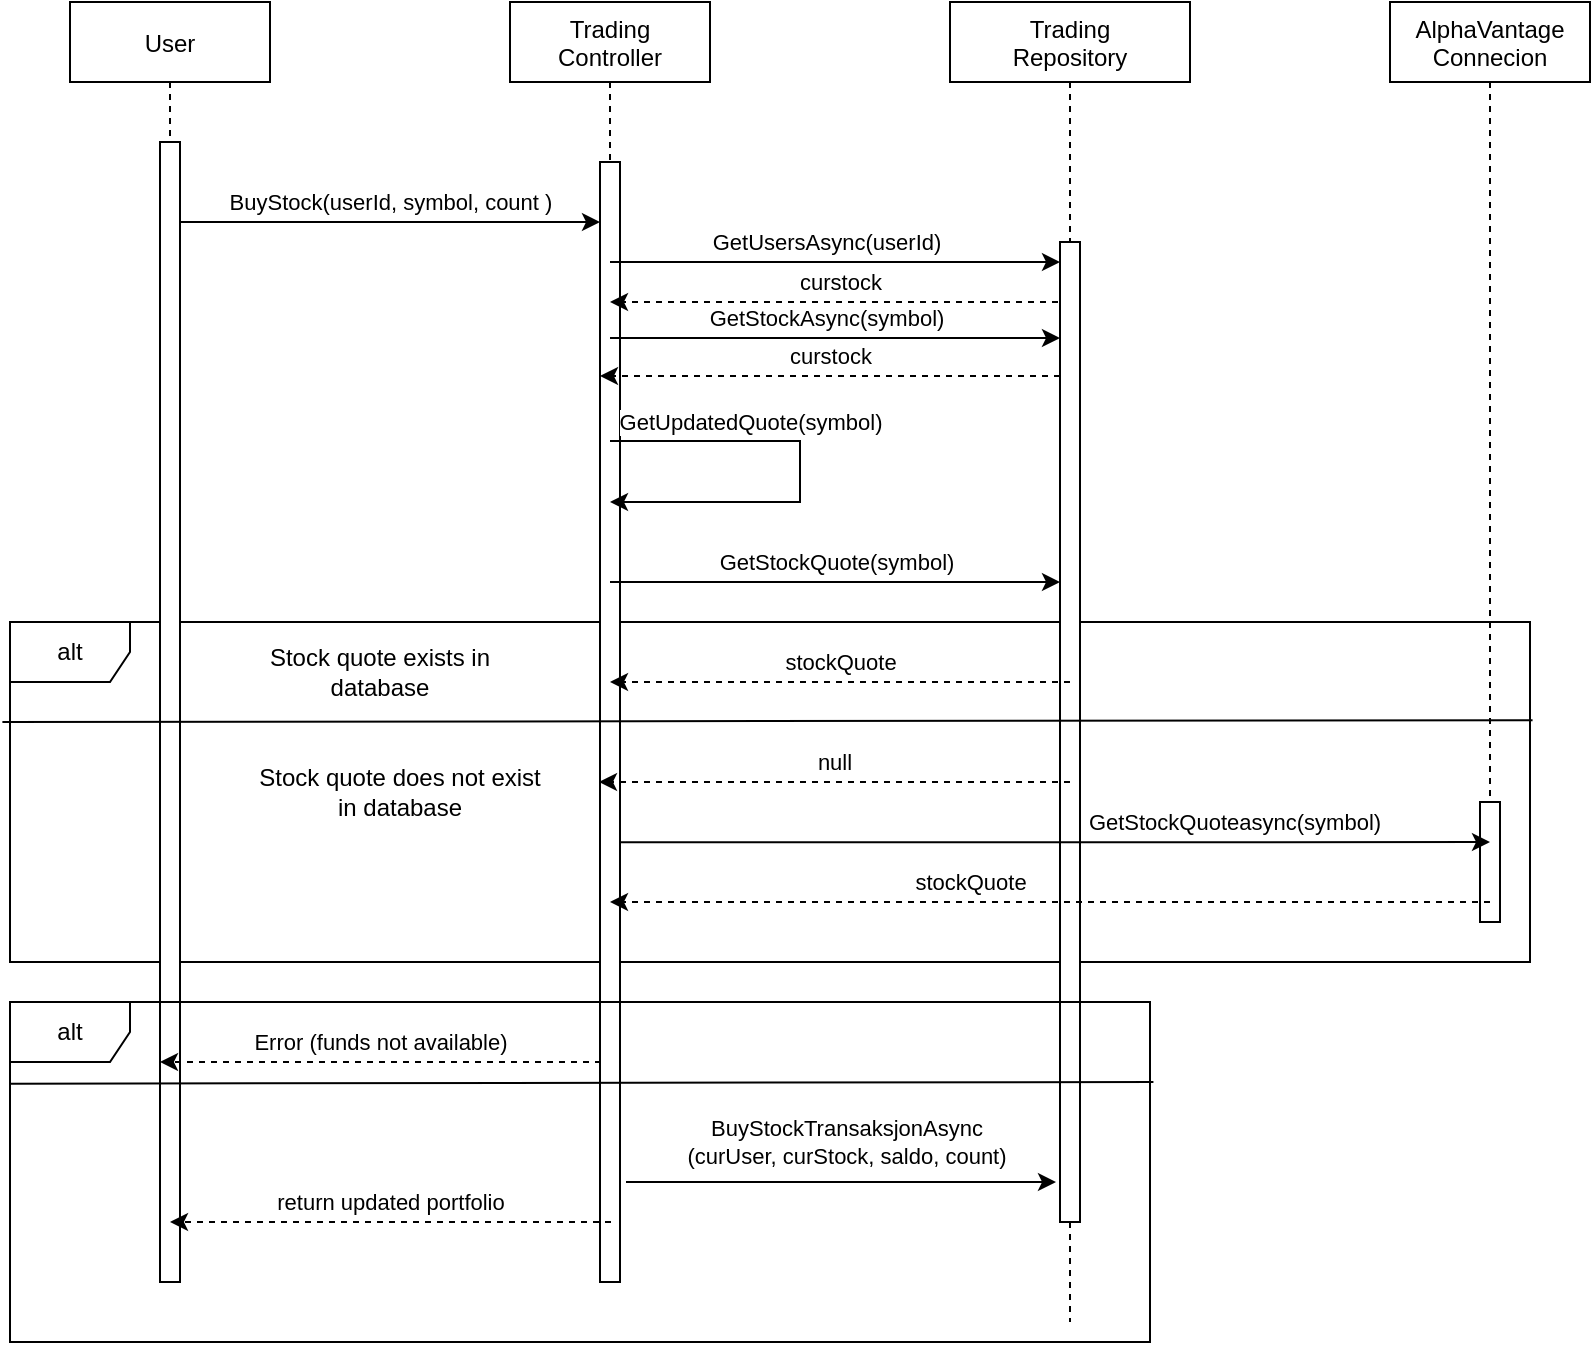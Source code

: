 <mxfile version="19.0.2" type="device"><diagram id="kgpKYQtTHZ0yAKxKKP6v" name="Page-1"><mxGraphModel dx="996" dy="711" grid="1" gridSize="10" guides="1" tooltips="1" connect="1" arrows="1" fold="1" page="1" pageScale="1" pageWidth="850" pageHeight="1100" math="0" shadow="0"><root><mxCell id="0"/><mxCell id="1" parent="0"/><mxCell id="GTGPP3s-mouSi9Ij0KHs-1" value="alt" style="shape=umlFrame;whiteSpace=wrap;html=1;" parent="1" vertex="1"><mxGeometry x="10" y="390" width="760" height="170" as="geometry"/></mxCell><mxCell id="3nuBFxr9cyL0pnOWT2aG-1" value="User" style="shape=umlLifeline;perimeter=lifelinePerimeter;container=1;collapsible=0;recursiveResize=0;rounded=0;shadow=0;strokeWidth=1;" parent="1" vertex="1"><mxGeometry x="40" y="80" width="100" height="640" as="geometry"/></mxCell><mxCell id="3nuBFxr9cyL0pnOWT2aG-2" value="" style="points=[];perimeter=orthogonalPerimeter;rounded=0;shadow=0;strokeWidth=1;" parent="3nuBFxr9cyL0pnOWT2aG-1" vertex="1"><mxGeometry x="45" y="70" width="10" height="570" as="geometry"/></mxCell><mxCell id="FlHoG6AUQunu3s5hvY7K-34" value="" style="endArrow=classic;html=1;rounded=0;dashed=1;strokeColor=default;jumpStyle=gap;exitX=0.5;exitY=0.625;exitDx=0;exitDy=0;exitPerimeter=0;" parent="3nuBFxr9cyL0pnOWT2aG-1" edge="1"><mxGeometry relative="1" as="geometry"><mxPoint x="265.5" y="530" as="sourcePoint"/><mxPoint x="45" y="530" as="targetPoint"/><Array as="points"><mxPoint x="165.5" y="530"/></Array></mxGeometry></mxCell><mxCell id="FlHoG6AUQunu3s5hvY7K-35" value="Error (funds not available)" style="edgeLabel;resizable=0;html=1;align=center;verticalAlign=middle;" parent="FlHoG6AUQunu3s5hvY7K-34" connectable="0" vertex="1"><mxGeometry relative="1" as="geometry"><mxPoint y="-10" as="offset"/></mxGeometry></mxCell><mxCell id="3nuBFxr9cyL0pnOWT2aG-5" value="Trading&#10;Controller" style="shape=umlLifeline;perimeter=lifelinePerimeter;container=1;collapsible=0;recursiveResize=0;rounded=0;shadow=0;strokeWidth=1;" parent="1" vertex="1"><mxGeometry x="260" y="80" width="100" height="640" as="geometry"/></mxCell><mxCell id="3nuBFxr9cyL0pnOWT2aG-6" value="" style="points=[];perimeter=orthogonalPerimeter;rounded=0;shadow=0;strokeWidth=1;" parent="3nuBFxr9cyL0pnOWT2aG-5" vertex="1"><mxGeometry x="45" y="80" width="10" height="560" as="geometry"/></mxCell><mxCell id="FlHoG6AUQunu3s5hvY7K-1" value="Trading&#10;Repository" style="shape=umlLifeline;perimeter=lifelinePerimeter;container=1;collapsible=0;recursiveResize=0;rounded=0;shadow=0;strokeWidth=1;" parent="1" vertex="1"><mxGeometry x="480" y="80" width="120" height="660" as="geometry"/></mxCell><mxCell id="NDcwWwDppZ4nY_Y56xcR-1" value="" style="endArrow=classic;html=1;rounded=0;" edge="1" parent="FlHoG6AUQunu3s5hvY7K-1"><mxGeometry relative="1" as="geometry"><mxPoint x="-170" y="130" as="sourcePoint"/><mxPoint x="55" y="130" as="targetPoint"/><Array as="points"/></mxGeometry></mxCell><object label="GetUsersAsync(userId)" id="NDcwWwDppZ4nY_Y56xcR-2"><mxCell style="edgeLabel;resizable=0;align=center;verticalAlign=middle;html=1;" connectable="0" vertex="1" parent="NDcwWwDppZ4nY_Y56xcR-1"><mxGeometry relative="1" as="geometry"><mxPoint x="-5" y="-10" as="offset"/></mxGeometry></mxCell></object><mxCell id="NDcwWwDppZ4nY_Y56xcR-3" value="" style="endArrow=classic;html=1;rounded=0;dashed=1;strokeColor=default;jumpStyle=gap;" edge="1" parent="FlHoG6AUQunu3s5hvY7K-1"><mxGeometry relative="1" as="geometry"><mxPoint x="60" y="150" as="sourcePoint"/><mxPoint x="-170" y="150" as="targetPoint"/><Array as="points"><mxPoint x="-49.5" y="150"/></Array></mxGeometry></mxCell><mxCell id="NDcwWwDppZ4nY_Y56xcR-4" value="curstock" style="edgeLabel;resizable=0;html=1;align=center;verticalAlign=middle;" connectable="0" vertex="1" parent="NDcwWwDppZ4nY_Y56xcR-3"><mxGeometry relative="1" as="geometry"><mxPoint y="-10" as="offset"/></mxGeometry></mxCell><mxCell id="FlHoG6AUQunu3s5hvY7K-2" value="" style="points=[];perimeter=orthogonalPerimeter;rounded=0;shadow=0;strokeWidth=1;" parent="FlHoG6AUQunu3s5hvY7K-1" vertex="1"><mxGeometry x="55" y="120" width="10" height="490" as="geometry"/></mxCell><mxCell id="FlHoG6AUQunu3s5hvY7K-7" value="" style="endArrow=classic;html=1;rounded=0;" parent="1" edge="1"><mxGeometry relative="1" as="geometry"><mxPoint x="310" y="248" as="sourcePoint"/><mxPoint x="535" y="248" as="targetPoint"/><Array as="points"/></mxGeometry></mxCell><object label="GetStockAsync(symbol)" id="FlHoG6AUQunu3s5hvY7K-8"><mxCell style="edgeLabel;resizable=0;align=center;verticalAlign=middle;html=1;" parent="FlHoG6AUQunu3s5hvY7K-7" connectable="0" vertex="1"><mxGeometry relative="1" as="geometry"><mxPoint x="-5" y="-10" as="offset"/></mxGeometry></mxCell></object><mxCell id="FlHoG6AUQunu3s5hvY7K-3" value="AlphaVantage&#10;Connecion" style="shape=umlLifeline;perimeter=lifelinePerimeter;container=1;collapsible=0;recursiveResize=0;rounded=0;shadow=0;strokeWidth=1;" parent="1" vertex="1"><mxGeometry x="700" y="80" width="100" height="460" as="geometry"/></mxCell><mxCell id="FlHoG6AUQunu3s5hvY7K-4" value="" style="points=[];perimeter=orthogonalPerimeter;rounded=0;shadow=0;strokeWidth=1;" parent="FlHoG6AUQunu3s5hvY7K-3" vertex="1"><mxGeometry x="45" y="400" width="10" height="60" as="geometry"/></mxCell><mxCell id="FlHoG6AUQunu3s5hvY7K-5" value="" style="endArrow=classic;html=1;rounded=0;" parent="1" source="3nuBFxr9cyL0pnOWT2aG-2" target="3nuBFxr9cyL0pnOWT2aG-6" edge="1"><mxGeometry relative="1" as="geometry"><mxPoint x="100" y="180" as="sourcePoint"/><mxPoint x="290" y="180" as="targetPoint"/><Array as="points"><mxPoint x="190" y="190"/></Array></mxGeometry></mxCell><object label="BuyStock(userId, symbol, count )" id="FlHoG6AUQunu3s5hvY7K-6"><mxCell style="edgeLabel;resizable=0;align=center;verticalAlign=middle;html=1;" parent="FlHoG6AUQunu3s5hvY7K-5" connectable="0" vertex="1"><mxGeometry relative="1" as="geometry"><mxPoint y="-10" as="offset"/></mxGeometry></mxCell></object><mxCell id="FlHoG6AUQunu3s5hvY7K-16" value="" style="endArrow=classic;html=1;rounded=0;dashed=1;strokeColor=default;jumpStyle=gap;" parent="1" edge="1"><mxGeometry relative="1" as="geometry"><mxPoint x="535" y="267" as="sourcePoint"/><mxPoint x="305" y="267" as="targetPoint"/><Array as="points"><mxPoint x="425.5" y="267"/></Array></mxGeometry></mxCell><mxCell id="FlHoG6AUQunu3s5hvY7K-17" value="curstock" style="edgeLabel;resizable=0;html=1;align=center;verticalAlign=middle;" parent="FlHoG6AUQunu3s5hvY7K-16" connectable="0" vertex="1"><mxGeometry relative="1" as="geometry"><mxPoint y="-10" as="offset"/></mxGeometry></mxCell><mxCell id="FlHoG6AUQunu3s5hvY7K-20" value="" style="endArrow=classic;html=1;rounded=0;" parent="1" target="3nuBFxr9cyL0pnOWT2aG-5" edge="1"><mxGeometry relative="1" as="geometry"><mxPoint x="310" y="299.5" as="sourcePoint"/><mxPoint x="405" y="370" as="targetPoint"/><Array as="points"><mxPoint x="405" y="299.5"/><mxPoint x="405" y="330"/></Array></mxGeometry></mxCell><object label="GetUpdatedQuote(symbol)" id="FlHoG6AUQunu3s5hvY7K-21"><mxCell style="edgeLabel;resizable=0;align=center;verticalAlign=middle;html=1;" parent="FlHoG6AUQunu3s5hvY7K-20" connectable="0" vertex="1"><mxGeometry relative="1" as="geometry"><mxPoint x="-25" y="-25" as="offset"/></mxGeometry></mxCell></object><mxCell id="FlHoG6AUQunu3s5hvY7K-23" value="" style="endArrow=classic;html=1;rounded=0;" parent="1" target="FlHoG6AUQunu3s5hvY7K-2" edge="1"><mxGeometry relative="1" as="geometry"><mxPoint x="310" y="370" as="sourcePoint"/><mxPoint x="520" y="370" as="targetPoint"/><Array as="points"><mxPoint x="405" y="370"/></Array></mxGeometry></mxCell><object label="GetStockQuote(symbol)" id="FlHoG6AUQunu3s5hvY7K-24"><mxCell style="edgeLabel;resizable=0;align=center;verticalAlign=middle;html=1;" parent="FlHoG6AUQunu3s5hvY7K-23" connectable="0" vertex="1"><mxGeometry relative="1" as="geometry"><mxPoint y="-10" as="offset"/></mxGeometry></mxCell></object><mxCell id="FlHoG6AUQunu3s5hvY7K-25" value="" style="endArrow=classic;html=1;rounded=0;dashed=1;strokeColor=default;jumpStyle=gap;" parent="1" edge="1"><mxGeometry relative="1" as="geometry"><mxPoint x="540" y="420" as="sourcePoint"/><mxPoint x="310" y="420" as="targetPoint"/><Array as="points"><mxPoint x="430.5" y="420"/></Array></mxGeometry></mxCell><mxCell id="FlHoG6AUQunu3s5hvY7K-26" value="stockQuote" style="edgeLabel;resizable=0;html=1;align=center;verticalAlign=middle;" parent="FlHoG6AUQunu3s5hvY7K-25" connectable="0" vertex="1"><mxGeometry relative="1" as="geometry"><mxPoint y="-10" as="offset"/></mxGeometry></mxCell><mxCell id="FlHoG6AUQunu3s5hvY7K-32" value="" style="endArrow=classic;html=1;rounded=0;dashed=1;strokeColor=default;jumpStyle=gap;" parent="1" edge="1"><mxGeometry relative="1" as="geometry"><mxPoint x="750" y="530" as="sourcePoint"/><mxPoint x="310" y="530" as="targetPoint"/><Array as="points"><mxPoint x="610" y="530"/><mxPoint x="390" y="530"/><mxPoint x="320" y="530"/></Array></mxGeometry></mxCell><mxCell id="FlHoG6AUQunu3s5hvY7K-33" value="stockQuote" style="edgeLabel;resizable=0;html=1;align=center;verticalAlign=middle;" parent="FlHoG6AUQunu3s5hvY7K-32" connectable="0" vertex="1"><mxGeometry relative="1" as="geometry"><mxPoint x="-40" y="-10" as="offset"/></mxGeometry></mxCell><mxCell id="FlHoG6AUQunu3s5hvY7K-30" value="" style="endArrow=classic;html=1;rounded=0;dashed=1;strokeColor=default;jumpStyle=gap;exitX=0.5;exitY=0.551;exitDx=0;exitDy=0;exitPerimeter=0;" parent="1" edge="1" source="FlHoG6AUQunu3s5hvY7K-2"><mxGeometry relative="1" as="geometry"><mxPoint x="525" y="470" as="sourcePoint"/><mxPoint x="304.5" y="470" as="targetPoint"/><Array as="points"><mxPoint x="425" y="470"/></Array></mxGeometry></mxCell><mxCell id="FlHoG6AUQunu3s5hvY7K-31" value="null" style="edgeLabel;resizable=0;html=1;align=center;verticalAlign=middle;" parent="FlHoG6AUQunu3s5hvY7K-30" connectable="0" vertex="1"><mxGeometry relative="1" as="geometry"><mxPoint y="-10" as="offset"/></mxGeometry></mxCell><mxCell id="FlHoG6AUQunu3s5hvY7K-38" value="" style="endArrow=classic;html=1;rounded=0;dashed=1;strokeColor=default;jumpStyle=gap;exitX=0.5;exitY=0.625;exitDx=0;exitDy=0;exitPerimeter=0;" parent="1" edge="1"><mxGeometry relative="1" as="geometry"><mxPoint x="310.5" y="690" as="sourcePoint"/><mxPoint x="90" y="690" as="targetPoint"/><Array as="points"><mxPoint x="210.5" y="690"/></Array></mxGeometry></mxCell><mxCell id="FlHoG6AUQunu3s5hvY7K-39" value="return updated portfolio" style="edgeLabel;resizable=0;html=1;align=center;verticalAlign=middle;" parent="FlHoG6AUQunu3s5hvY7K-38" connectable="0" vertex="1"><mxGeometry relative="1" as="geometry"><mxPoint y="-10" as="offset"/></mxGeometry></mxCell><mxCell id="FlHoG6AUQunu3s5hvY7K-36" value="" style="endArrow=classic;html=1;rounded=0;" parent="1" edge="1"><mxGeometry relative="1" as="geometry"><mxPoint x="318" y="670" as="sourcePoint"/><mxPoint x="533" y="670" as="targetPoint"/><Array as="points"><mxPoint x="413" y="670"/></Array></mxGeometry></mxCell><object label="BuyStockTransaksjonAsync &lt;br&gt;(curUser, curStock, saldo, count)" id="FlHoG6AUQunu3s5hvY7K-37"><mxCell style="edgeLabel;resizable=0;align=center;verticalAlign=middle;html=1;" parent="FlHoG6AUQunu3s5hvY7K-36" connectable="0" vertex="1"><mxGeometry relative="1" as="geometry"><mxPoint x="2" y="-20" as="offset"/></mxGeometry></mxCell></object><mxCell id="GTGPP3s-mouSi9Ij0KHs-2" value="alt" style="shape=umlFrame;whiteSpace=wrap;html=1;" parent="1" vertex="1"><mxGeometry x="10" y="580" width="570" height="170" as="geometry"/></mxCell><mxCell id="GTGPP3s-mouSi9Ij0KHs-7" value="" style="endArrow=none;html=1;rounded=0;entryX=1.003;entryY=0.289;entryDx=0;entryDy=0;entryPerimeter=0;exitX=-0.005;exitY=0.294;exitDx=0;exitDy=0;exitPerimeter=0;" parent="1" edge="1" source="GTGPP3s-mouSi9Ij0KHs-1"><mxGeometry width="50" height="50" relative="1" as="geometry"><mxPoint x="199" y="440" as="sourcePoint"/><mxPoint x="771.28" y="439.13" as="targetPoint"/></mxGeometry></mxCell><mxCell id="GTGPP3s-mouSi9Ij0KHs-8" value="" style="endArrow=none;html=1;rounded=0;entryX=1.003;entryY=0.289;entryDx=0;entryDy=0;entryPerimeter=0;" parent="1" edge="1"><mxGeometry width="50" height="50" relative="1" as="geometry"><mxPoint x="10" y="620.87" as="sourcePoint"/><mxPoint x="581.71" y="620.0" as="targetPoint"/></mxGeometry></mxCell><mxCell id="NDcwWwDppZ4nY_Y56xcR-5" value="Stock quote exists in database" style="text;html=1;strokeColor=none;fillColor=none;align=center;verticalAlign=middle;whiteSpace=wrap;rounded=0;" vertex="1" parent="1"><mxGeometry x="120" y="400" width="150" height="30" as="geometry"/></mxCell><mxCell id="NDcwWwDppZ4nY_Y56xcR-6" value="Stock quote does not exist in database" style="text;html=1;strokeColor=none;fillColor=none;align=center;verticalAlign=middle;whiteSpace=wrap;rounded=0;" vertex="1" parent="1"><mxGeometry x="130" y="460" width="150" height="30" as="geometry"/></mxCell><mxCell id="FlHoG6AUQunu3s5hvY7K-28" value="" style="endArrow=classic;html=1;rounded=0;" parent="1" edge="1"><mxGeometry relative="1" as="geometry"><mxPoint x="315" y="500.18" as="sourcePoint"/><mxPoint x="750" y="500" as="targetPoint"/><Array as="points"><mxPoint x="410" y="500.18"/><mxPoint x="600" y="500.18"/></Array></mxGeometry></mxCell><object label="GetStockQuoteasync(symbol)" id="FlHoG6AUQunu3s5hvY7K-29"><mxCell style="edgeLabel;resizable=0;align=center;verticalAlign=middle;html=1;" parent="FlHoG6AUQunu3s5hvY7K-28" connectable="0" vertex="1"><mxGeometry relative="1" as="geometry"><mxPoint x="89" y="-10" as="offset"/></mxGeometry></mxCell></object></root></mxGraphModel></diagram></mxfile>